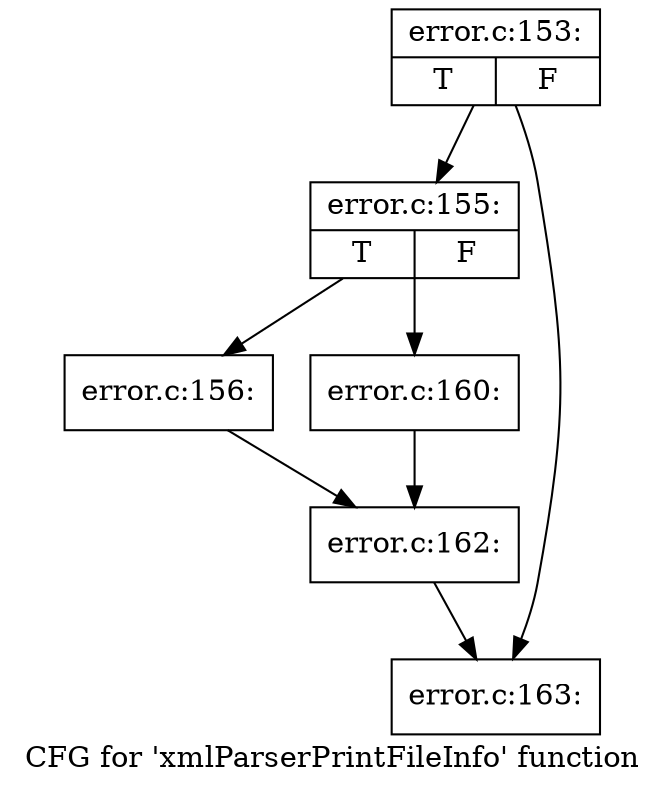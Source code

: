 digraph "CFG for 'xmlParserPrintFileInfo' function" {
	label="CFG for 'xmlParserPrintFileInfo' function";

	Node0x4450f10 [shape=record,label="{error.c:153:|{<s0>T|<s1>F}}"];
	Node0x4450f10 -> Node0x4529b40;
	Node0x4450f10 -> Node0x4540470;
	Node0x4529b40 [shape=record,label="{error.c:155:|{<s0>T|<s1>F}}"];
	Node0x4529b40 -> Node0x4540830;
	Node0x4529b40 -> Node0x45408d0;
	Node0x4540830 [shape=record,label="{error.c:156:}"];
	Node0x4540830 -> Node0x4540880;
	Node0x45408d0 [shape=record,label="{error.c:160:}"];
	Node0x45408d0 -> Node0x4540880;
	Node0x4540880 [shape=record,label="{error.c:162:}"];
	Node0x4540880 -> Node0x4540470;
	Node0x4540470 [shape=record,label="{error.c:163:}"];
}
